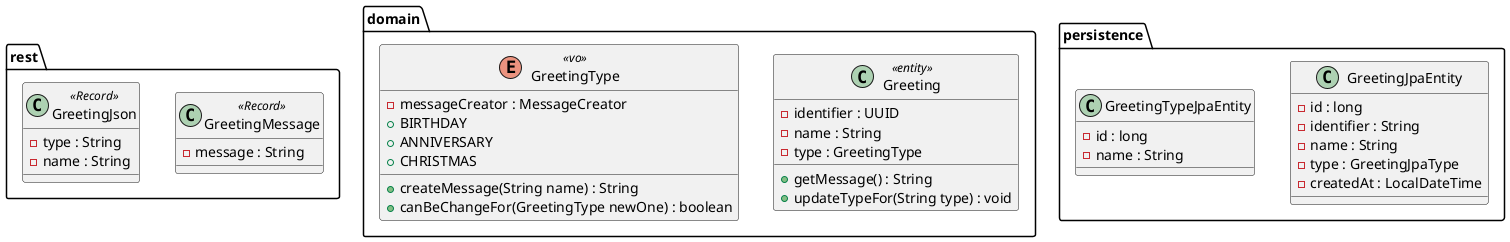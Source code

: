 @startuml
package rest {
    class GreetingMessage <<Record>> {
        - message : String
    }
    class GreetingJson <<Record>> {
        - type : String
        - name : String
    }
}

package domain {
    class Greeting <<entity>> {
        - identifier : UUID
        - name : String
        - type : GreetingType
        + getMessage() : String
        + updateTypeFor(String type) : void

    }
    enum GreetingType <<vo>> {
        - messageCreator : MessageCreator
        + BIRTHDAY
        + ANNIVERSARY
        + CHRISTMAS
        + createMessage(String name) : String
        + canBeChangeFor(GreetingType newOne) : boolean
    }
}

package persistence {
    class GreetingJpaEntity {
        - id : long
        - identifier : String
        - name : String
        - type : GreetingJpaType
        - createdAt : LocalDateTime
    }
    class GreetingTypeJpaEntity {
        - id : long
        - name : String
    }
}
@enduml
